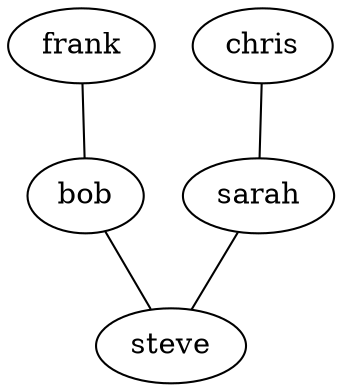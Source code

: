 digraph G {
	node0 [label="frank"];
	node1 [label="chris"];
	node2 [label="bob"];
	node3 [label="sarah"];
	node4 [label="steve"];
	subgraph U {
		edge [dir=none];
		node0 -> node2;
		node1 -> node3;
		node2 -> node4;
		node3 -> node4;
}
}
